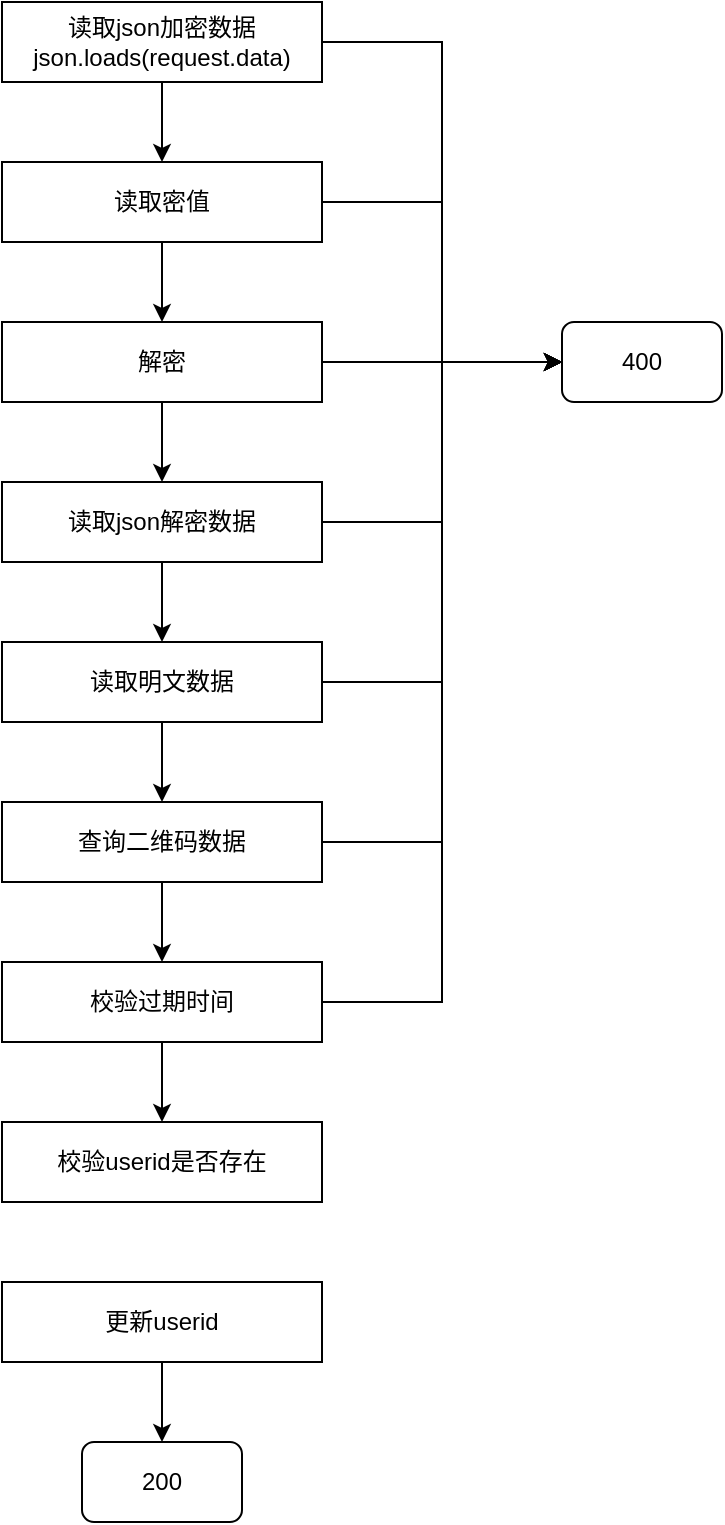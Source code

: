 <mxfile version="11.0.7" type="github"><diagram id="L-oLsiYQcjQ13oMjQjYE" name="Page-1"><mxGraphModel dx="877" dy="1114" grid="1" gridSize="10" guides="1" tooltips="1" connect="1" arrows="1" fold="1" page="1" pageScale="1" pageWidth="827" pageHeight="1169" math="0" shadow="0"><root><mxCell id="0"/><mxCell id="1" parent="0"/><mxCell id="vGKPgjD-eS3L-2w1g8SJ-2" style="edgeStyle=orthogonalEdgeStyle;rounded=0;orthogonalLoop=1;jettySize=auto;html=1;" edge="1" parent="1" source="Tbp3Wm5YXYJxmbsnP99_-1" target="vGKPgjD-eS3L-2w1g8SJ-1"><mxGeometry relative="1" as="geometry"/></mxCell><mxCell id="vGKPgjD-eS3L-2w1g8SJ-14" style="edgeStyle=orthogonalEdgeStyle;rounded=0;orthogonalLoop=1;jettySize=auto;html=1;entryX=0;entryY=0.5;entryDx=0;entryDy=0;" edge="1" parent="1" source="Tbp3Wm5YXYJxmbsnP99_-1" target="vGKPgjD-eS3L-2w1g8SJ-13"><mxGeometry relative="1" as="geometry"/></mxCell><mxCell id="Tbp3Wm5YXYJxmbsnP99_-1" value="读取json加密数据&lt;br&gt;json.loads(request.data)" style="rounded=0;whiteSpace=wrap;html=1;" parent="1" vertex="1"><mxGeometry x="280" y="40" width="160" height="40" as="geometry"/></mxCell><mxCell id="vGKPgjD-eS3L-2w1g8SJ-4" style="edgeStyle=orthogonalEdgeStyle;rounded=0;orthogonalLoop=1;jettySize=auto;html=1;entryX=0.5;entryY=0;entryDx=0;entryDy=0;" edge="1" parent="1" source="vGKPgjD-eS3L-2w1g8SJ-1" target="vGKPgjD-eS3L-2w1g8SJ-3"><mxGeometry relative="1" as="geometry"/></mxCell><mxCell id="vGKPgjD-eS3L-2w1g8SJ-15" style="edgeStyle=orthogonalEdgeStyle;rounded=0;orthogonalLoop=1;jettySize=auto;html=1;entryX=0;entryY=0.5;entryDx=0;entryDy=0;" edge="1" parent="1" source="vGKPgjD-eS3L-2w1g8SJ-1" target="vGKPgjD-eS3L-2w1g8SJ-13"><mxGeometry relative="1" as="geometry"/></mxCell><mxCell id="vGKPgjD-eS3L-2w1g8SJ-1" value="读取密值" style="rounded=0;whiteSpace=wrap;html=1;" vertex="1" parent="1"><mxGeometry x="280" y="120" width="160" height="40" as="geometry"/></mxCell><mxCell id="vGKPgjD-eS3L-2w1g8SJ-6" value="" style="edgeStyle=orthogonalEdgeStyle;rounded=0;orthogonalLoop=1;jettySize=auto;html=1;" edge="1" parent="1" source="vGKPgjD-eS3L-2w1g8SJ-3" target="vGKPgjD-eS3L-2w1g8SJ-5"><mxGeometry relative="1" as="geometry"/></mxCell><mxCell id="vGKPgjD-eS3L-2w1g8SJ-16" style="edgeStyle=orthogonalEdgeStyle;rounded=0;orthogonalLoop=1;jettySize=auto;html=1;entryX=0;entryY=0.5;entryDx=0;entryDy=0;" edge="1" parent="1" source="vGKPgjD-eS3L-2w1g8SJ-3" target="vGKPgjD-eS3L-2w1g8SJ-13"><mxGeometry relative="1" as="geometry"/></mxCell><mxCell id="vGKPgjD-eS3L-2w1g8SJ-3" value="解密" style="rounded=0;whiteSpace=wrap;html=1;" vertex="1" parent="1"><mxGeometry x="280" y="200" width="160" height="40" as="geometry"/></mxCell><mxCell id="vGKPgjD-eS3L-2w1g8SJ-8" style="edgeStyle=orthogonalEdgeStyle;rounded=0;orthogonalLoop=1;jettySize=auto;html=1;entryX=0.5;entryY=0;entryDx=0;entryDy=0;" edge="1" parent="1" source="vGKPgjD-eS3L-2w1g8SJ-5" target="vGKPgjD-eS3L-2w1g8SJ-7"><mxGeometry relative="1" as="geometry"/></mxCell><mxCell id="vGKPgjD-eS3L-2w1g8SJ-17" style="edgeStyle=orthogonalEdgeStyle;rounded=0;orthogonalLoop=1;jettySize=auto;html=1;entryX=0;entryY=0.5;entryDx=0;entryDy=0;" edge="1" parent="1" source="vGKPgjD-eS3L-2w1g8SJ-5" target="vGKPgjD-eS3L-2w1g8SJ-13"><mxGeometry relative="1" as="geometry"/></mxCell><mxCell id="vGKPgjD-eS3L-2w1g8SJ-5" value="读取json解密数据" style="rounded=0;whiteSpace=wrap;html=1;" vertex="1" parent="1"><mxGeometry x="280" y="280" width="160" height="40" as="geometry"/></mxCell><mxCell id="vGKPgjD-eS3L-2w1g8SJ-10" style="edgeStyle=orthogonalEdgeStyle;rounded=0;orthogonalLoop=1;jettySize=auto;html=1;" edge="1" parent="1" source="vGKPgjD-eS3L-2w1g8SJ-7" target="vGKPgjD-eS3L-2w1g8SJ-9"><mxGeometry relative="1" as="geometry"/></mxCell><mxCell id="vGKPgjD-eS3L-2w1g8SJ-18" style="edgeStyle=orthogonalEdgeStyle;rounded=0;orthogonalLoop=1;jettySize=auto;html=1;entryX=0;entryY=0.5;entryDx=0;entryDy=0;" edge="1" parent="1" source="vGKPgjD-eS3L-2w1g8SJ-7" target="vGKPgjD-eS3L-2w1g8SJ-13"><mxGeometry relative="1" as="geometry"/></mxCell><mxCell id="vGKPgjD-eS3L-2w1g8SJ-7" value="读取明文数据" style="rounded=0;whiteSpace=wrap;html=1;" vertex="1" parent="1"><mxGeometry x="280" y="360" width="160" height="40" as="geometry"/></mxCell><mxCell id="vGKPgjD-eS3L-2w1g8SJ-12" style="edgeStyle=orthogonalEdgeStyle;rounded=0;orthogonalLoop=1;jettySize=auto;html=1;entryX=0.5;entryY=0;entryDx=0;entryDy=0;" edge="1" parent="1" source="vGKPgjD-eS3L-2w1g8SJ-9" target="vGKPgjD-eS3L-2w1g8SJ-11"><mxGeometry relative="1" as="geometry"/></mxCell><mxCell id="vGKPgjD-eS3L-2w1g8SJ-19" style="edgeStyle=orthogonalEdgeStyle;rounded=0;orthogonalLoop=1;jettySize=auto;html=1;entryX=0;entryY=0.5;entryDx=0;entryDy=0;" edge="1" parent="1" source="vGKPgjD-eS3L-2w1g8SJ-9" target="vGKPgjD-eS3L-2w1g8SJ-13"><mxGeometry relative="1" as="geometry"/></mxCell><mxCell id="vGKPgjD-eS3L-2w1g8SJ-9" value="查询二维码数据" style="rounded=0;whiteSpace=wrap;html=1;" vertex="1" parent="1"><mxGeometry x="280" y="440" width="160" height="40" as="geometry"/></mxCell><mxCell id="vGKPgjD-eS3L-2w1g8SJ-20" style="edgeStyle=orthogonalEdgeStyle;rounded=0;orthogonalLoop=1;jettySize=auto;html=1;entryX=0;entryY=0.5;entryDx=0;entryDy=0;" edge="1" parent="1" source="vGKPgjD-eS3L-2w1g8SJ-11" target="vGKPgjD-eS3L-2w1g8SJ-13"><mxGeometry relative="1" as="geometry"/></mxCell><mxCell id="vGKPgjD-eS3L-2w1g8SJ-22" style="edgeStyle=orthogonalEdgeStyle;rounded=0;orthogonalLoop=1;jettySize=auto;html=1;entryX=0.5;entryY=0;entryDx=0;entryDy=0;" edge="1" parent="1" source="vGKPgjD-eS3L-2w1g8SJ-11" target="vGKPgjD-eS3L-2w1g8SJ-21"><mxGeometry relative="1" as="geometry"/></mxCell><mxCell id="vGKPgjD-eS3L-2w1g8SJ-11" value="校验过期时间" style="rounded=0;whiteSpace=wrap;html=1;" vertex="1" parent="1"><mxGeometry x="280" y="520" width="160" height="40" as="geometry"/></mxCell><mxCell id="vGKPgjD-eS3L-2w1g8SJ-13" value="400" style="rounded=1;whiteSpace=wrap;html=1;" vertex="1" parent="1"><mxGeometry x="560" y="200" width="80" height="40" as="geometry"/></mxCell><mxCell id="vGKPgjD-eS3L-2w1g8SJ-21" value="校验userid是否存在" style="rounded=0;whiteSpace=wrap;html=1;" vertex="1" parent="1"><mxGeometry x="280" y="600" width="160" height="40" as="geometry"/></mxCell><mxCell id="vGKPgjD-eS3L-2w1g8SJ-25" style="edgeStyle=orthogonalEdgeStyle;rounded=0;orthogonalLoop=1;jettySize=auto;html=1;" edge="1" parent="1" source="vGKPgjD-eS3L-2w1g8SJ-23" target="vGKPgjD-eS3L-2w1g8SJ-24"><mxGeometry relative="1" as="geometry"/></mxCell><mxCell id="vGKPgjD-eS3L-2w1g8SJ-23" value="更新userid" style="rounded=0;whiteSpace=wrap;html=1;" vertex="1" parent="1"><mxGeometry x="280" y="680" width="160" height="40" as="geometry"/></mxCell><mxCell id="vGKPgjD-eS3L-2w1g8SJ-24" value="200" style="rounded=1;whiteSpace=wrap;html=1;" vertex="1" parent="1"><mxGeometry x="320" y="760" width="80" height="40" as="geometry"/></mxCell></root></mxGraphModel></diagram></mxfile>
